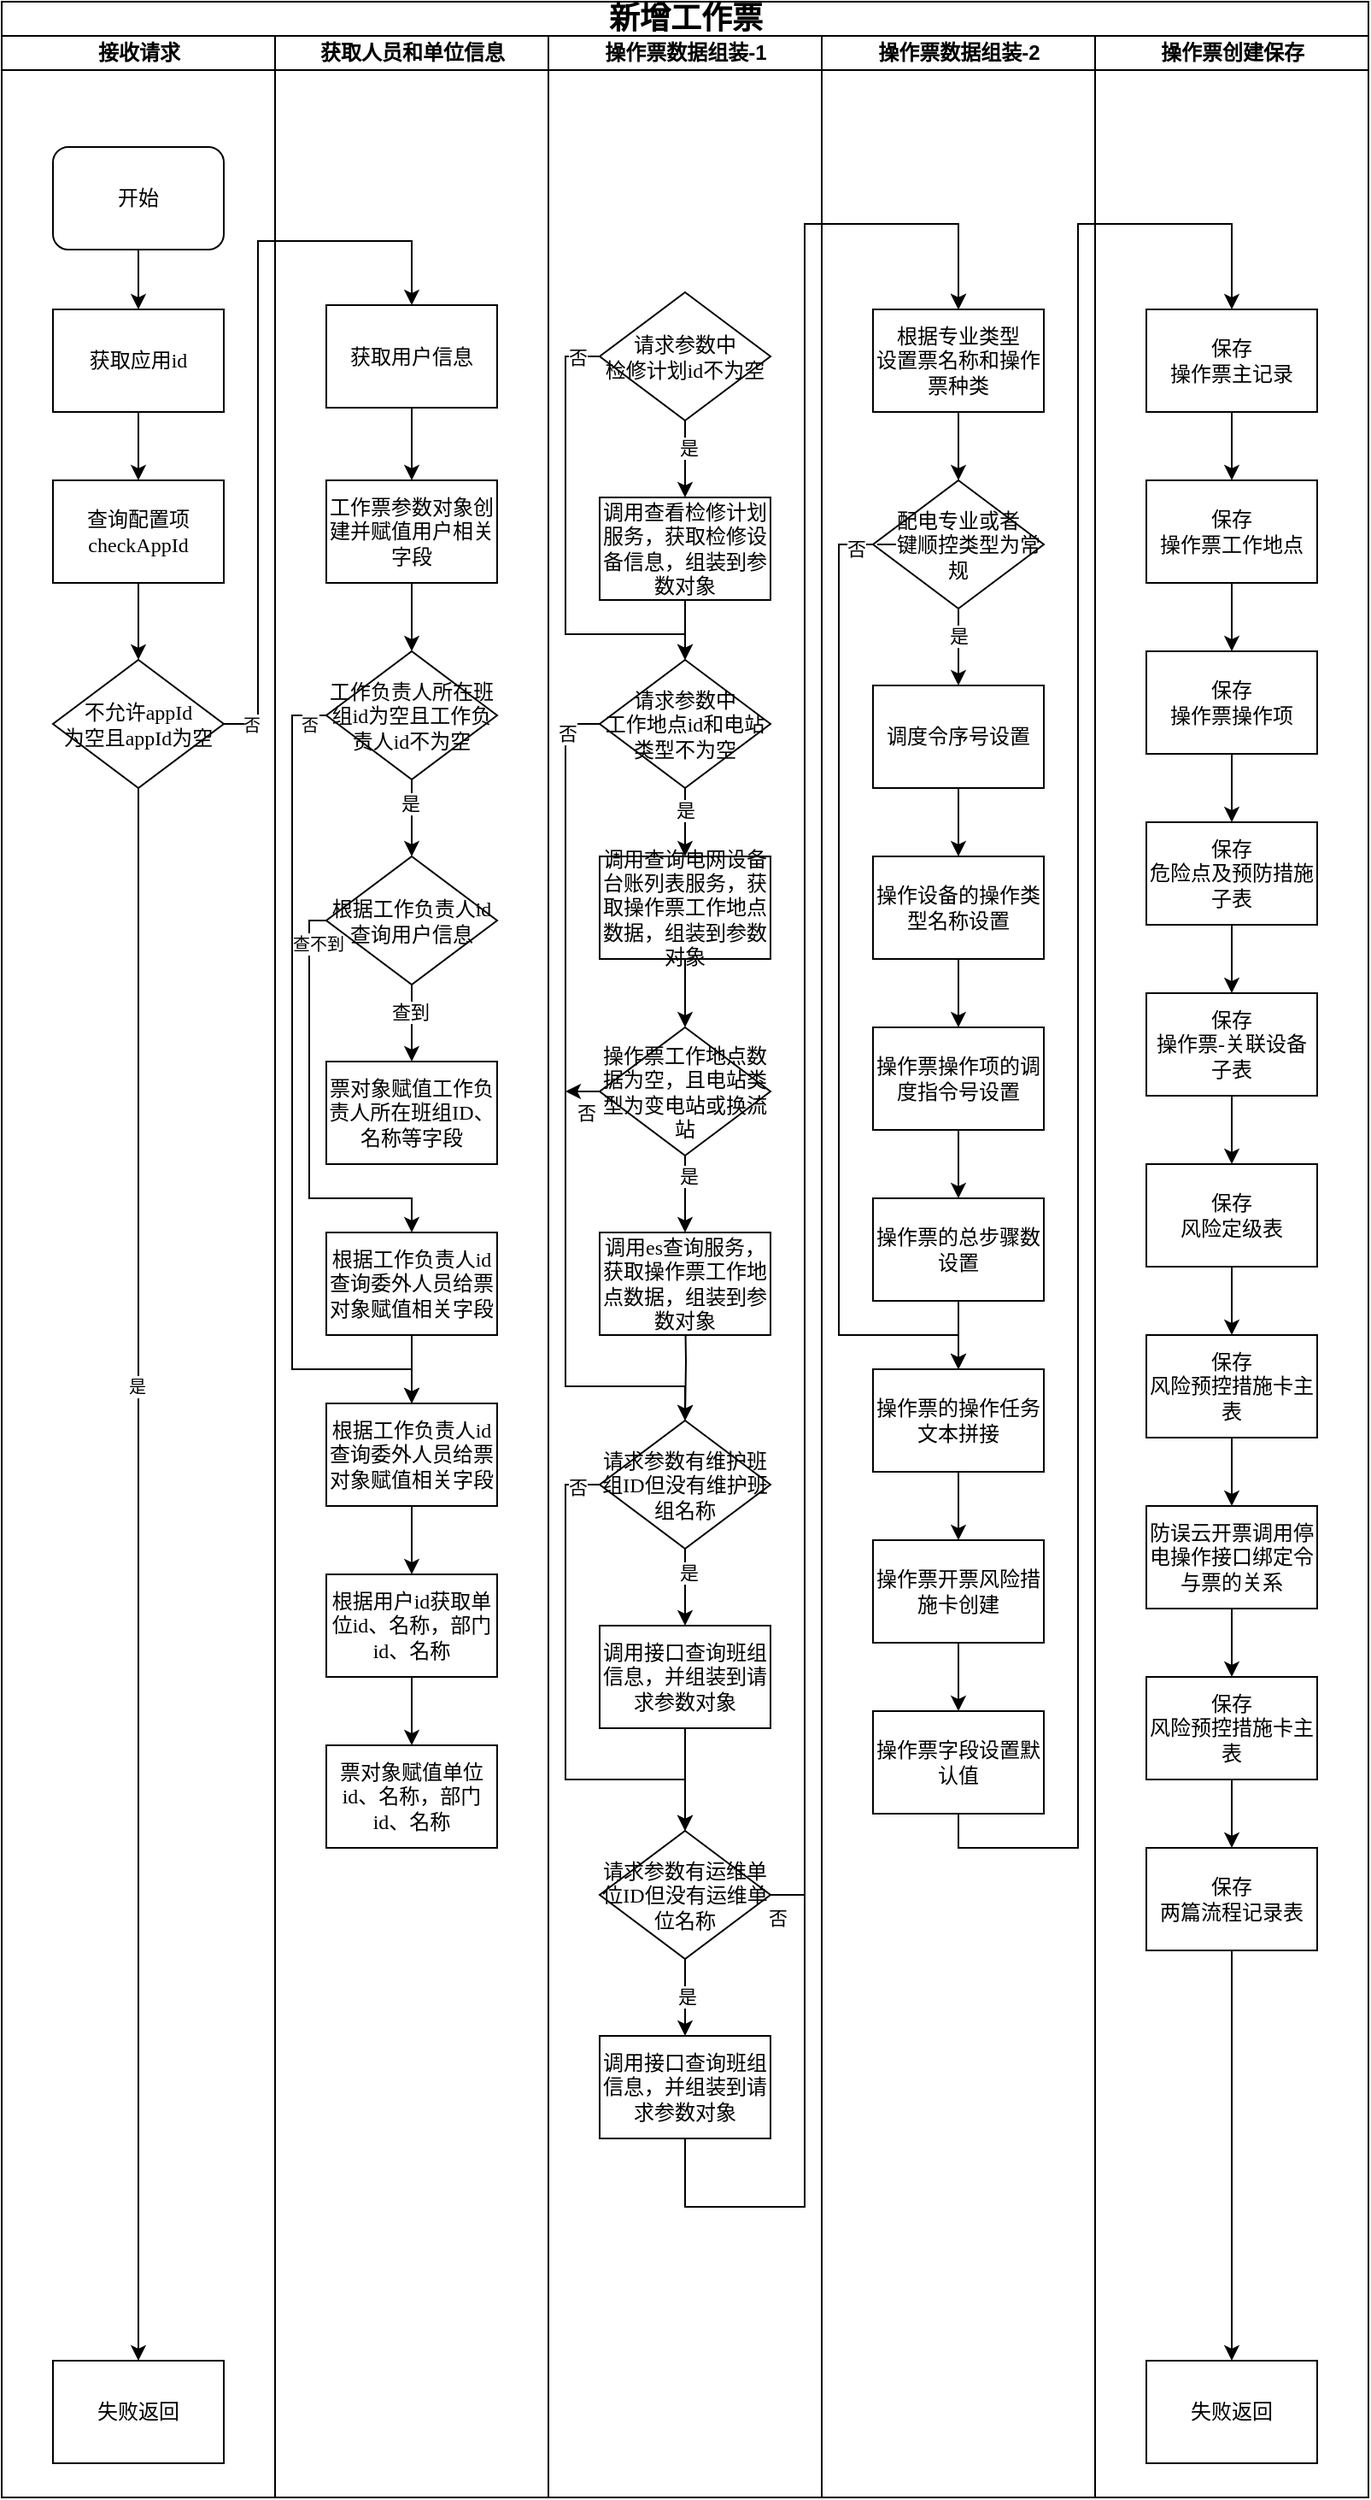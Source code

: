 <mxfile version="26.2.12">
  <diagram name="第 1 页" id="-qbW6qil0ktv-gI08MyN">
    <mxGraphModel dx="1044" dy="562" grid="1" gridSize="10" guides="1" tooltips="1" connect="1" arrows="1" fold="1" page="1" pageScale="1" pageWidth="827" pageHeight="1169" math="0" shadow="0">
      <root>
        <mxCell id="0" />
        <mxCell id="1" parent="0" />
        <mxCell id="i-26Kb5VB1W_zBhbMel1-1" value="&lt;font style=&quot;font-size: 18px;&quot;&gt;新增工作票&lt;/font&gt;" style="swimlane;html=1;childLayout=stackLayout;startSize=20;rounded=0;shadow=0;labelBackgroundColor=none;strokeWidth=1;fontFamily=Verdana;fontSize=8;align=center;" vertex="1" parent="1">
          <mxGeometry x="70" y="40" width="800" height="1460" as="geometry" />
        </mxCell>
        <mxCell id="i-26Kb5VB1W_zBhbMel1-2" value="接收请求" style="swimlane;html=1;startSize=20;" vertex="1" parent="i-26Kb5VB1W_zBhbMel1-1">
          <mxGeometry y="20" width="160" height="1440" as="geometry">
            <mxRectangle y="20" width="40" height="730" as="alternateBounds" />
          </mxGeometry>
        </mxCell>
        <mxCell id="i-26Kb5VB1W_zBhbMel1-3" style="edgeStyle=orthogonalEdgeStyle;rounded=0;orthogonalLoop=1;jettySize=auto;html=1;exitX=0.5;exitY=1;exitDx=0;exitDy=0;entryX=0.5;entryY=0;entryDx=0;entryDy=0;" edge="1" parent="i-26Kb5VB1W_zBhbMel1-2" source="i-26Kb5VB1W_zBhbMel1-4" target="i-26Kb5VB1W_zBhbMel1-10">
          <mxGeometry relative="1" as="geometry">
            <mxPoint x="80" y="167.5" as="targetPoint" />
          </mxGeometry>
        </mxCell>
        <mxCell id="i-26Kb5VB1W_zBhbMel1-4" value="&lt;font style=&quot;font-size: 12px;&quot;&gt;开始&lt;/font&gt;" style="rounded=1;whiteSpace=wrap;html=1;shadow=0;labelBackgroundColor=none;strokeWidth=1;fontFamily=Verdana;fontSize=8;align=center;" vertex="1" parent="i-26Kb5VB1W_zBhbMel1-2">
          <mxGeometry x="30" y="65" width="100" height="60" as="geometry" />
        </mxCell>
        <mxCell id="i-26Kb5VB1W_zBhbMel1-5" value="&lt;span style=&quot;font-size: 12px;&quot;&gt;不允许appId&lt;/span&gt;&lt;div&gt;&lt;span style=&quot;font-size: 12px;&quot;&gt;为空且&lt;/span&gt;&lt;span style=&quot;font-size: 12px; background-color: transparent; color: light-dark(rgb(0, 0, 0), rgb(255, 255, 255));&quot;&gt;appId为空&lt;/span&gt;&lt;/div&gt;" style="rhombus;whiteSpace=wrap;html=1;rounded=0;shadow=0;labelBackgroundColor=none;strokeWidth=1;fontFamily=Verdana;fontSize=8;align=center;" vertex="1" parent="i-26Kb5VB1W_zBhbMel1-2">
          <mxGeometry x="30" y="365" width="100" height="75" as="geometry" />
        </mxCell>
        <mxCell id="i-26Kb5VB1W_zBhbMel1-6" style="edgeStyle=orthogonalEdgeStyle;rounded=0;orthogonalLoop=1;jettySize=auto;html=1;entryX=0.5;entryY=0;entryDx=0;entryDy=0;exitX=0.5;exitY=1;exitDx=0;exitDy=0;" edge="1" parent="i-26Kb5VB1W_zBhbMel1-2" source="i-26Kb5VB1W_zBhbMel1-5" target="i-26Kb5VB1W_zBhbMel1-8">
          <mxGeometry relative="1" as="geometry">
            <mxPoint x="70" y="980" as="targetPoint" />
            <mxPoint x="70" y="580" as="sourcePoint" />
          </mxGeometry>
        </mxCell>
        <mxCell id="i-26Kb5VB1W_zBhbMel1-7" value="&lt;font style=&quot;font-size: 10px;&quot;&gt;是&lt;/font&gt;" style="edgeLabel;html=1;align=center;verticalAlign=middle;resizable=0;points=[];" vertex="1" connectable="0" parent="i-26Kb5VB1W_zBhbMel1-6">
          <mxGeometry x="-0.24" y="-1" relative="1" as="geometry">
            <mxPoint as="offset" />
          </mxGeometry>
        </mxCell>
        <mxCell id="i-26Kb5VB1W_zBhbMel1-8" value="&lt;span style=&quot;font-size: 12px;&quot;&gt;失败返回&lt;/span&gt;" style="whiteSpace=wrap;html=1;fontSize=8;fontFamily=Verdana;rounded=0;shadow=0;labelBackgroundColor=none;strokeWidth=1;" vertex="1" parent="i-26Kb5VB1W_zBhbMel1-2">
          <mxGeometry x="30" y="1360" width="100" height="60" as="geometry" />
        </mxCell>
        <mxCell id="i-26Kb5VB1W_zBhbMel1-9" style="edgeStyle=orthogonalEdgeStyle;rounded=0;orthogonalLoop=1;jettySize=auto;html=1;exitX=0.5;exitY=1;exitDx=0;exitDy=0;" edge="1" parent="i-26Kb5VB1W_zBhbMel1-2" source="i-26Kb5VB1W_zBhbMel1-10" target="i-26Kb5VB1W_zBhbMel1-12">
          <mxGeometry relative="1" as="geometry" />
        </mxCell>
        <mxCell id="i-26Kb5VB1W_zBhbMel1-10" value="&lt;span style=&quot;font-size: 12px;&quot;&gt;获取应用id&lt;/span&gt;" style="whiteSpace=wrap;html=1;fontSize=8;fontFamily=Verdana;rounded=0;shadow=0;labelBackgroundColor=none;strokeWidth=1;" vertex="1" parent="i-26Kb5VB1W_zBhbMel1-2">
          <mxGeometry x="30" y="160" width="100" height="60" as="geometry" />
        </mxCell>
        <mxCell id="i-26Kb5VB1W_zBhbMel1-11" style="edgeStyle=orthogonalEdgeStyle;rounded=0;orthogonalLoop=1;jettySize=auto;html=1;exitX=0.5;exitY=1;exitDx=0;exitDy=0;entryX=0.5;entryY=0;entryDx=0;entryDy=0;" edge="1" parent="i-26Kb5VB1W_zBhbMel1-2" source="i-26Kb5VB1W_zBhbMel1-12" target="i-26Kb5VB1W_zBhbMel1-5">
          <mxGeometry relative="1" as="geometry" />
        </mxCell>
        <mxCell id="i-26Kb5VB1W_zBhbMel1-12" value="&lt;span style=&quot;font-size: 12px;&quot;&gt;查询配置项checkAppId&lt;/span&gt;" style="whiteSpace=wrap;html=1;fontSize=8;fontFamily=Verdana;rounded=0;shadow=0;labelBackgroundColor=none;strokeWidth=1;" vertex="1" parent="i-26Kb5VB1W_zBhbMel1-2">
          <mxGeometry x="30" y="260" width="100" height="60" as="geometry" />
        </mxCell>
        <mxCell id="i-26Kb5VB1W_zBhbMel1-13" value="获取人员和单位信息" style="swimlane;html=1;startSize=20;" vertex="1" parent="i-26Kb5VB1W_zBhbMel1-1">
          <mxGeometry x="160" y="20" width="160" height="1440" as="geometry" />
        </mxCell>
        <mxCell id="i-26Kb5VB1W_zBhbMel1-14" style="edgeStyle=orthogonalEdgeStyle;rounded=0;orthogonalLoop=1;jettySize=auto;html=1;exitX=0.5;exitY=1;exitDx=0;exitDy=0;" edge="1" parent="i-26Kb5VB1W_zBhbMel1-13" source="i-26Kb5VB1W_zBhbMel1-15" target="i-26Kb5VB1W_zBhbMel1-17">
          <mxGeometry relative="1" as="geometry" />
        </mxCell>
        <mxCell id="i-26Kb5VB1W_zBhbMel1-15" value="&lt;span style=&quot;font-size: 12px;&quot;&gt;获取用户信息&lt;/span&gt;" style="whiteSpace=wrap;html=1;fontSize=8;fontFamily=Verdana;rounded=0;shadow=0;labelBackgroundColor=none;strokeWidth=1;" vertex="1" parent="i-26Kb5VB1W_zBhbMel1-13">
          <mxGeometry x="30" y="157.5" width="100" height="60" as="geometry" />
        </mxCell>
        <mxCell id="i-26Kb5VB1W_zBhbMel1-16" style="edgeStyle=orthogonalEdgeStyle;rounded=0;orthogonalLoop=1;jettySize=auto;html=1;exitX=0.5;exitY=1;exitDx=0;exitDy=0;entryX=0.5;entryY=0;entryDx=0;entryDy=0;" edge="1" parent="i-26Kb5VB1W_zBhbMel1-13" source="i-26Kb5VB1W_zBhbMel1-17" target="i-26Kb5VB1W_zBhbMel1-22">
          <mxGeometry relative="1" as="geometry" />
        </mxCell>
        <mxCell id="i-26Kb5VB1W_zBhbMel1-17" value="&lt;span style=&quot;font-size: 12px;&quot;&gt;工作票参数对象创建并赋值用户相关字段&lt;/span&gt;" style="whiteSpace=wrap;html=1;fontSize=8;fontFamily=Verdana;rounded=0;shadow=0;labelBackgroundColor=none;strokeWidth=1;" vertex="1" parent="i-26Kb5VB1W_zBhbMel1-13">
          <mxGeometry x="30" y="260" width="100" height="60" as="geometry" />
        </mxCell>
        <mxCell id="i-26Kb5VB1W_zBhbMel1-18" style="edgeStyle=orthogonalEdgeStyle;rounded=0;orthogonalLoop=1;jettySize=auto;html=1;exitX=0.5;exitY=1;exitDx=0;exitDy=0;entryX=0.5;entryY=0;entryDx=0;entryDy=0;" edge="1" parent="i-26Kb5VB1W_zBhbMel1-13" source="i-26Kb5VB1W_zBhbMel1-22">
          <mxGeometry relative="1" as="geometry">
            <mxPoint x="80" y="480" as="targetPoint" />
          </mxGeometry>
        </mxCell>
        <mxCell id="i-26Kb5VB1W_zBhbMel1-19" value="是" style="edgeLabel;html=1;align=center;verticalAlign=middle;resizable=0;points=[];" vertex="1" connectable="0" parent="i-26Kb5VB1W_zBhbMel1-18">
          <mxGeometry x="-0.385" y="-1" relative="1" as="geometry">
            <mxPoint as="offset" />
          </mxGeometry>
        </mxCell>
        <mxCell id="i-26Kb5VB1W_zBhbMel1-20" style="edgeStyle=orthogonalEdgeStyle;rounded=0;orthogonalLoop=1;jettySize=auto;html=1;exitX=0;exitY=0.5;exitDx=0;exitDy=0;" edge="1" parent="i-26Kb5VB1W_zBhbMel1-13" source="i-26Kb5VB1W_zBhbMel1-22" target="i-26Kb5VB1W_zBhbMel1-32">
          <mxGeometry relative="1" as="geometry">
            <Array as="points">
              <mxPoint x="10" y="398" />
              <mxPoint x="10" y="780" />
              <mxPoint x="80" y="780" />
            </Array>
          </mxGeometry>
        </mxCell>
        <mxCell id="i-26Kb5VB1W_zBhbMel1-21" value="&lt;font style=&quot;font-size: 10px;&quot;&gt;否&lt;/font&gt;" style="edgeLabel;html=1;align=center;verticalAlign=middle;resizable=0;points=[];" vertex="1" connectable="0" parent="i-26Kb5VB1W_zBhbMel1-20">
          <mxGeometry x="-0.97" y="-2" relative="1" as="geometry">
            <mxPoint x="-3" y="7" as="offset" />
          </mxGeometry>
        </mxCell>
        <mxCell id="i-26Kb5VB1W_zBhbMel1-22" value="&lt;span style=&quot;font-size: 12px;&quot;&gt;工作负责人所在班组id为空且工作负责人id不为空&lt;/span&gt;" style="rhombus;whiteSpace=wrap;html=1;rounded=0;shadow=0;labelBackgroundColor=none;strokeWidth=1;fontFamily=Verdana;fontSize=8;align=center;" vertex="1" parent="i-26Kb5VB1W_zBhbMel1-13">
          <mxGeometry x="30" y="360" width="100" height="75" as="geometry" />
        </mxCell>
        <mxCell id="i-26Kb5VB1W_zBhbMel1-23" style="edgeStyle=orthogonalEdgeStyle;rounded=0;orthogonalLoop=1;jettySize=auto;html=1;exitX=0.5;exitY=1;exitDx=0;exitDy=0;entryX=0.5;entryY=0;entryDx=0;entryDy=0;" edge="1" parent="i-26Kb5VB1W_zBhbMel1-13" source="i-26Kb5VB1W_zBhbMel1-27" target="i-26Kb5VB1W_zBhbMel1-28">
          <mxGeometry relative="1" as="geometry" />
        </mxCell>
        <mxCell id="i-26Kb5VB1W_zBhbMel1-24" value="查到" style="edgeLabel;html=1;align=center;verticalAlign=middle;resizable=0;points=[];" vertex="1" connectable="0" parent="i-26Kb5VB1W_zBhbMel1-23">
          <mxGeometry x="-0.316" y="-1" relative="1" as="geometry">
            <mxPoint as="offset" />
          </mxGeometry>
        </mxCell>
        <mxCell id="i-26Kb5VB1W_zBhbMel1-25" style="edgeStyle=orthogonalEdgeStyle;rounded=0;orthogonalLoop=1;jettySize=auto;html=1;exitX=0;exitY=0.5;exitDx=0;exitDy=0;entryX=0.5;entryY=0;entryDx=0;entryDy=0;" edge="1" parent="i-26Kb5VB1W_zBhbMel1-13" source="i-26Kb5VB1W_zBhbMel1-27" target="i-26Kb5VB1W_zBhbMel1-30">
          <mxGeometry relative="1" as="geometry">
            <Array as="points">
              <mxPoint x="20" y="518" />
              <mxPoint x="20" y="680" />
              <mxPoint x="80" y="680" />
            </Array>
          </mxGeometry>
        </mxCell>
        <mxCell id="i-26Kb5VB1W_zBhbMel1-26" value="&lt;font style=&quot;font-size: 10px;&quot;&gt;查不到&lt;/font&gt;" style="edgeLabel;html=1;align=center;verticalAlign=middle;resizable=0;points=[];" vertex="1" connectable="0" parent="i-26Kb5VB1W_zBhbMel1-25">
          <mxGeometry x="-0.906" y="2" relative="1" as="geometry">
            <mxPoint x="3" y="11" as="offset" />
          </mxGeometry>
        </mxCell>
        <mxCell id="i-26Kb5VB1W_zBhbMel1-27" value="&lt;span style=&quot;font-size: 12px;&quot;&gt;根据工作负责人id查询用户信息&lt;/span&gt;" style="rhombus;whiteSpace=wrap;html=1;rounded=0;shadow=0;labelBackgroundColor=none;strokeWidth=1;fontFamily=Verdana;fontSize=8;align=center;" vertex="1" parent="i-26Kb5VB1W_zBhbMel1-13">
          <mxGeometry x="30" y="480" width="100" height="75" as="geometry" />
        </mxCell>
        <mxCell id="i-26Kb5VB1W_zBhbMel1-28" value="&lt;span style=&quot;font-size: 12px;&quot;&gt;票对象赋值工作负责人所在班组ID、名称等字段&lt;/span&gt;" style="whiteSpace=wrap;html=1;fontSize=8;fontFamily=Verdana;rounded=0;shadow=0;labelBackgroundColor=none;strokeWidth=1;" vertex="1" parent="i-26Kb5VB1W_zBhbMel1-13">
          <mxGeometry x="30" y="600" width="100" height="60" as="geometry" />
        </mxCell>
        <mxCell id="i-26Kb5VB1W_zBhbMel1-29" style="edgeStyle=orthogonalEdgeStyle;rounded=0;orthogonalLoop=1;jettySize=auto;html=1;exitX=0.5;exitY=1;exitDx=0;exitDy=0;entryX=0.5;entryY=0;entryDx=0;entryDy=0;" edge="1" parent="i-26Kb5VB1W_zBhbMel1-13" source="i-26Kb5VB1W_zBhbMel1-30" target="i-26Kb5VB1W_zBhbMel1-32">
          <mxGeometry relative="1" as="geometry" />
        </mxCell>
        <mxCell id="i-26Kb5VB1W_zBhbMel1-30" value="&lt;span style=&quot;font-size: 12px;&quot;&gt;根据工作负责人id&lt;/span&gt;&lt;div&gt;&lt;span style=&quot;font-size: 12px;&quot;&gt;查询委外人员给票对象&lt;/span&gt;&lt;span style=&quot;font-size: 12px; background-color: transparent; color: light-dark(rgb(0, 0, 0), rgb(255, 255, 255));&quot;&gt;赋值相关字段&lt;/span&gt;&lt;/div&gt;" style="whiteSpace=wrap;html=1;fontSize=8;fontFamily=Verdana;rounded=0;shadow=0;labelBackgroundColor=none;strokeWidth=1;" vertex="1" parent="i-26Kb5VB1W_zBhbMel1-13">
          <mxGeometry x="30" y="700" width="100" height="60" as="geometry" />
        </mxCell>
        <mxCell id="i-26Kb5VB1W_zBhbMel1-31" style="edgeStyle=orthogonalEdgeStyle;rounded=0;orthogonalLoop=1;jettySize=auto;html=1;exitX=0.5;exitY=1;exitDx=0;exitDy=0;entryX=0.5;entryY=0;entryDx=0;entryDy=0;" edge="1" parent="i-26Kb5VB1W_zBhbMel1-13" source="i-26Kb5VB1W_zBhbMel1-32" target="i-26Kb5VB1W_zBhbMel1-34">
          <mxGeometry relative="1" as="geometry" />
        </mxCell>
        <mxCell id="i-26Kb5VB1W_zBhbMel1-32" value="&lt;span style=&quot;font-size: 12px;&quot;&gt;根据工作负责人id&lt;/span&gt;&lt;div&gt;&lt;span style=&quot;font-size: 12px;&quot;&gt;查询委外人员给票对象&lt;/span&gt;&lt;span style=&quot;font-size: 12px; background-color: transparent; color: light-dark(rgb(0, 0, 0), rgb(255, 255, 255));&quot;&gt;赋值相关字段&lt;/span&gt;&lt;/div&gt;" style="whiteSpace=wrap;html=1;fontSize=8;fontFamily=Verdana;rounded=0;shadow=0;labelBackgroundColor=none;strokeWidth=1;" vertex="1" parent="i-26Kb5VB1W_zBhbMel1-13">
          <mxGeometry x="30" y="800" width="100" height="60" as="geometry" />
        </mxCell>
        <mxCell id="i-26Kb5VB1W_zBhbMel1-33" style="edgeStyle=orthogonalEdgeStyle;rounded=0;orthogonalLoop=1;jettySize=auto;html=1;exitX=0.5;exitY=1;exitDx=0;exitDy=0;entryX=0.5;entryY=0;entryDx=0;entryDy=0;" edge="1" parent="i-26Kb5VB1W_zBhbMel1-13" source="i-26Kb5VB1W_zBhbMel1-34" target="i-26Kb5VB1W_zBhbMel1-35">
          <mxGeometry relative="1" as="geometry" />
        </mxCell>
        <mxCell id="i-26Kb5VB1W_zBhbMel1-34" value="&lt;span style=&quot;font-size: 12px;&quot;&gt;根据用户id获取单位id、名称，部门id、名称&lt;br&gt;&lt;/span&gt;" style="whiteSpace=wrap;html=1;fontSize=8;fontFamily=Verdana;rounded=0;shadow=0;labelBackgroundColor=none;strokeWidth=1;" vertex="1" parent="i-26Kb5VB1W_zBhbMel1-13">
          <mxGeometry x="30" y="900" width="100" height="60" as="geometry" />
        </mxCell>
        <mxCell id="i-26Kb5VB1W_zBhbMel1-35" value="&lt;span style=&quot;font-size: 12px;&quot;&gt;票对象赋值单位id、名称，部门id、名称&lt;br&gt;&lt;/span&gt;" style="whiteSpace=wrap;html=1;fontSize=8;fontFamily=Verdana;rounded=0;shadow=0;labelBackgroundColor=none;strokeWidth=1;" vertex="1" parent="i-26Kb5VB1W_zBhbMel1-13">
          <mxGeometry x="30" y="1000" width="100" height="60" as="geometry" />
        </mxCell>
        <mxCell id="i-26Kb5VB1W_zBhbMel1-36" value="操作票数据组装-1" style="swimlane;html=1;startSize=20;" vertex="1" parent="i-26Kb5VB1W_zBhbMel1-1">
          <mxGeometry x="320" y="20" width="160" height="1440" as="geometry" />
        </mxCell>
        <mxCell id="i-26Kb5VB1W_zBhbMel1-37" style="edgeStyle=orthogonalEdgeStyle;rounded=0;orthogonalLoop=1;jettySize=auto;html=1;exitX=0.5;exitY=1;exitDx=0;exitDy=0;entryX=0.5;entryY=0;entryDx=0;entryDy=0;" edge="1" parent="i-26Kb5VB1W_zBhbMel1-36" source="i-26Kb5VB1W_zBhbMel1-41" target="i-26Kb5VB1W_zBhbMel1-43">
          <mxGeometry relative="1" as="geometry" />
        </mxCell>
        <mxCell id="i-26Kb5VB1W_zBhbMel1-38" value="是" style="edgeLabel;html=1;align=center;verticalAlign=middle;resizable=0;points=[];" vertex="1" connectable="0" parent="i-26Kb5VB1W_zBhbMel1-37">
          <mxGeometry x="-0.284" y="2" relative="1" as="geometry">
            <mxPoint as="offset" />
          </mxGeometry>
        </mxCell>
        <mxCell id="i-26Kb5VB1W_zBhbMel1-39" style="edgeStyle=orthogonalEdgeStyle;rounded=0;orthogonalLoop=1;jettySize=auto;html=1;exitX=0;exitY=0.5;exitDx=0;exitDy=0;entryX=0.5;entryY=0;entryDx=0;entryDy=0;" edge="1" parent="i-26Kb5VB1W_zBhbMel1-36" source="i-26Kb5VB1W_zBhbMel1-41" target="i-26Kb5VB1W_zBhbMel1-48">
          <mxGeometry relative="1" as="geometry">
            <Array as="points">
              <mxPoint x="10" y="187" />
              <mxPoint x="10" y="350" />
              <mxPoint x="80" y="350" />
            </Array>
          </mxGeometry>
        </mxCell>
        <mxCell id="i-26Kb5VB1W_zBhbMel1-40" value="否" style="edgeLabel;html=1;align=center;verticalAlign=middle;resizable=0;points=[];" vertex="1" connectable="0" parent="i-26Kb5VB1W_zBhbMel1-39">
          <mxGeometry x="-0.898" relative="1" as="geometry">
            <mxPoint as="offset" />
          </mxGeometry>
        </mxCell>
        <mxCell id="i-26Kb5VB1W_zBhbMel1-41" value="&lt;span style=&quot;font-size: 12px;&quot;&gt;请求参数中&lt;/span&gt;&lt;div&gt;&lt;span style=&quot;font-size: 12px;&quot;&gt;检修计划id不为空&lt;/span&gt;&lt;/div&gt;" style="rhombus;whiteSpace=wrap;html=1;rounded=0;shadow=0;labelBackgroundColor=none;strokeWidth=1;fontFamily=Verdana;fontSize=8;align=center;" vertex="1" parent="i-26Kb5VB1W_zBhbMel1-36">
          <mxGeometry x="30" y="150" width="100" height="75" as="geometry" />
        </mxCell>
        <mxCell id="i-26Kb5VB1W_zBhbMel1-42" style="edgeStyle=orthogonalEdgeStyle;rounded=0;orthogonalLoop=1;jettySize=auto;html=1;exitX=0.5;exitY=1;exitDx=0;exitDy=0;entryX=0.5;entryY=0;entryDx=0;entryDy=0;" edge="1" parent="i-26Kb5VB1W_zBhbMel1-36" source="i-26Kb5VB1W_zBhbMel1-43" target="i-26Kb5VB1W_zBhbMel1-48">
          <mxGeometry relative="1" as="geometry" />
        </mxCell>
        <mxCell id="i-26Kb5VB1W_zBhbMel1-43" value="&lt;span style=&quot;font-size: 12px;&quot;&gt;调用查看检修计划服务，获取检修设备信息，组装到参数对象&lt;/span&gt;" style="whiteSpace=wrap;html=1;fontSize=8;fontFamily=Verdana;rounded=0;shadow=0;labelBackgroundColor=none;strokeWidth=1;" vertex="1" parent="i-26Kb5VB1W_zBhbMel1-36">
          <mxGeometry x="30" y="270" width="100" height="60" as="geometry" />
        </mxCell>
        <mxCell id="i-26Kb5VB1W_zBhbMel1-44" style="edgeStyle=orthogonalEdgeStyle;rounded=0;orthogonalLoop=1;jettySize=auto;html=1;exitX=0.5;exitY=1;exitDx=0;exitDy=0;entryX=0.5;entryY=0;entryDx=0;entryDy=0;" edge="1" parent="i-26Kb5VB1W_zBhbMel1-36" source="i-26Kb5VB1W_zBhbMel1-48" target="i-26Kb5VB1W_zBhbMel1-51">
          <mxGeometry relative="1" as="geometry" />
        </mxCell>
        <mxCell id="i-26Kb5VB1W_zBhbMel1-45" value="是" style="edgeLabel;html=1;align=center;verticalAlign=middle;resizable=0;points=[];" vertex="1" connectable="0" parent="i-26Kb5VB1W_zBhbMel1-44">
          <mxGeometry x="-0.356" relative="1" as="geometry">
            <mxPoint as="offset" />
          </mxGeometry>
        </mxCell>
        <mxCell id="i-26Kb5VB1W_zBhbMel1-46" style="edgeStyle=orthogonalEdgeStyle;rounded=0;orthogonalLoop=1;jettySize=auto;html=1;exitX=0;exitY=0.5;exitDx=0;exitDy=0;entryX=0.5;entryY=0;entryDx=0;entryDy=0;" edge="1" parent="i-26Kb5VB1W_zBhbMel1-36" source="i-26Kb5VB1W_zBhbMel1-48" target="i-26Kb5VB1W_zBhbMel1-56">
          <mxGeometry relative="1" as="geometry">
            <Array as="points">
              <mxPoint x="10" y="403" />
              <mxPoint x="10" y="790" />
              <mxPoint x="80" y="790" />
            </Array>
          </mxGeometry>
        </mxCell>
        <mxCell id="i-26Kb5VB1W_zBhbMel1-47" value="否" style="edgeLabel;html=1;align=center;verticalAlign=middle;resizable=0;points=[];" vertex="1" connectable="0" parent="i-26Kb5VB1W_zBhbMel1-46">
          <mxGeometry x="-0.898" y="1" relative="1" as="geometry">
            <mxPoint as="offset" />
          </mxGeometry>
        </mxCell>
        <mxCell id="i-26Kb5VB1W_zBhbMel1-48" value="&lt;span style=&quot;font-size: 12px;&quot;&gt;请求参数中&lt;/span&gt;&lt;div&gt;&lt;span style=&quot;font-size: 12px;&quot;&gt;工作地点id和电站类型不为空&lt;/span&gt;&lt;/div&gt;" style="rhombus;whiteSpace=wrap;html=1;rounded=0;shadow=0;labelBackgroundColor=none;strokeWidth=1;fontFamily=Verdana;fontSize=8;align=center;" vertex="1" parent="i-26Kb5VB1W_zBhbMel1-36">
          <mxGeometry x="30" y="365" width="100" height="75" as="geometry" />
        </mxCell>
        <mxCell id="i-26Kb5VB1W_zBhbMel1-49" style="edgeStyle=orthogonalEdgeStyle;rounded=0;orthogonalLoop=1;jettySize=auto;html=1;entryX=0.5;entryY=0;entryDx=0;entryDy=0;" edge="1" parent="i-26Kb5VB1W_zBhbMel1-36" target="i-26Kb5VB1W_zBhbMel1-56">
          <mxGeometry relative="1" as="geometry">
            <mxPoint x="80" y="740" as="sourcePoint" />
          </mxGeometry>
        </mxCell>
        <mxCell id="i-26Kb5VB1W_zBhbMel1-50" style="edgeStyle=orthogonalEdgeStyle;rounded=0;orthogonalLoop=1;jettySize=auto;html=1;exitX=0.5;exitY=1;exitDx=0;exitDy=0;" edge="1" parent="i-26Kb5VB1W_zBhbMel1-36" source="i-26Kb5VB1W_zBhbMel1-51" target="i-26Kb5VB1W_zBhbMel1-61">
          <mxGeometry relative="1" as="geometry" />
        </mxCell>
        <mxCell id="i-26Kb5VB1W_zBhbMel1-51" value="&lt;span style=&quot;font-size: 12px;&quot;&gt;调用查询电网设备台账列表服务，获取操作票工作地点数据，组装到参数对象&lt;/span&gt;" style="whiteSpace=wrap;html=1;fontSize=8;fontFamily=Verdana;rounded=0;shadow=0;labelBackgroundColor=none;strokeWidth=1;" vertex="1" parent="i-26Kb5VB1W_zBhbMel1-36">
          <mxGeometry x="30" y="480" width="100" height="60" as="geometry" />
        </mxCell>
        <mxCell id="i-26Kb5VB1W_zBhbMel1-52" style="edgeStyle=orthogonalEdgeStyle;rounded=0;orthogonalLoop=1;jettySize=auto;html=1;exitX=0.5;exitY=1;exitDx=0;exitDy=0;" edge="1" parent="i-26Kb5VB1W_zBhbMel1-36" source="i-26Kb5VB1W_zBhbMel1-56" target="i-26Kb5VB1W_zBhbMel1-64">
          <mxGeometry relative="1" as="geometry" />
        </mxCell>
        <mxCell id="i-26Kb5VB1W_zBhbMel1-53" value="是" style="edgeLabel;html=1;align=center;verticalAlign=middle;resizable=0;points=[];" vertex="1" connectable="0" parent="i-26Kb5VB1W_zBhbMel1-52">
          <mxGeometry x="-0.378" y="2" relative="1" as="geometry">
            <mxPoint as="offset" />
          </mxGeometry>
        </mxCell>
        <mxCell id="i-26Kb5VB1W_zBhbMel1-54" style="edgeStyle=orthogonalEdgeStyle;rounded=0;orthogonalLoop=1;jettySize=auto;html=1;exitX=0;exitY=0.5;exitDx=0;exitDy=0;entryX=0.5;entryY=0;entryDx=0;entryDy=0;" edge="1" parent="i-26Kb5VB1W_zBhbMel1-36" source="i-26Kb5VB1W_zBhbMel1-56" target="i-26Kb5VB1W_zBhbMel1-67">
          <mxGeometry relative="1" as="geometry">
            <Array as="points">
              <mxPoint x="10" y="847" />
              <mxPoint x="10" y="1020" />
              <mxPoint x="80" y="1020" />
            </Array>
          </mxGeometry>
        </mxCell>
        <mxCell id="i-26Kb5VB1W_zBhbMel1-55" value="否" style="edgeLabel;html=1;align=center;verticalAlign=middle;resizable=0;points=[];" vertex="1" connectable="0" parent="i-26Kb5VB1W_zBhbMel1-54">
          <mxGeometry x="-0.907" y="1" relative="1" as="geometry">
            <mxPoint as="offset" />
          </mxGeometry>
        </mxCell>
        <mxCell id="i-26Kb5VB1W_zBhbMel1-56" value="&lt;span style=&quot;font-size: 12px;&quot;&gt;请求参数有维护班组ID但没有维护班组名称&lt;/span&gt;" style="rhombus;whiteSpace=wrap;html=1;rounded=0;shadow=0;labelBackgroundColor=none;strokeWidth=1;fontFamily=Verdana;fontSize=8;align=center;" vertex="1" parent="i-26Kb5VB1W_zBhbMel1-36">
          <mxGeometry x="30" y="810" width="100" height="75" as="geometry" />
        </mxCell>
        <mxCell id="i-26Kb5VB1W_zBhbMel1-57" style="edgeStyle=orthogonalEdgeStyle;rounded=0;orthogonalLoop=1;jettySize=auto;html=1;exitX=0.5;exitY=1;exitDx=0;exitDy=0;entryX=0.5;entryY=0;entryDx=0;entryDy=0;" edge="1" parent="i-26Kb5VB1W_zBhbMel1-36" source="i-26Kb5VB1W_zBhbMel1-61" target="i-26Kb5VB1W_zBhbMel1-62">
          <mxGeometry relative="1" as="geometry" />
        </mxCell>
        <mxCell id="i-26Kb5VB1W_zBhbMel1-58" value="是" style="edgeLabel;html=1;align=center;verticalAlign=middle;resizable=0;points=[];" vertex="1" connectable="0" parent="i-26Kb5VB1W_zBhbMel1-57">
          <mxGeometry x="-0.467" y="2" relative="1" as="geometry">
            <mxPoint as="offset" />
          </mxGeometry>
        </mxCell>
        <mxCell id="i-26Kb5VB1W_zBhbMel1-59" style="edgeStyle=orthogonalEdgeStyle;rounded=0;orthogonalLoop=1;jettySize=auto;html=1;exitX=0;exitY=0.5;exitDx=0;exitDy=0;" edge="1" parent="i-26Kb5VB1W_zBhbMel1-36" source="i-26Kb5VB1W_zBhbMel1-61">
          <mxGeometry relative="1" as="geometry">
            <mxPoint x="10" y="617.824" as="targetPoint" />
          </mxGeometry>
        </mxCell>
        <mxCell id="i-26Kb5VB1W_zBhbMel1-60" value="否" style="edgeLabel;html=1;align=center;verticalAlign=middle;resizable=0;points=[];" vertex="1" connectable="0" parent="i-26Kb5VB1W_zBhbMel1-59">
          <mxGeometry x="-0.237" relative="1" as="geometry">
            <mxPoint y="12" as="offset" />
          </mxGeometry>
        </mxCell>
        <mxCell id="i-26Kb5VB1W_zBhbMel1-61" value="&lt;span style=&quot;font-size: 12px;&quot;&gt;操作票工作地点数据为空，且电站类型为变电站或&lt;/span&gt;&lt;span style=&quot;font-size: 12px;&quot;&gt;换流站&lt;/span&gt;" style="rhombus;whiteSpace=wrap;html=1;rounded=0;shadow=0;labelBackgroundColor=none;strokeWidth=1;fontFamily=Verdana;fontSize=8;align=center;" vertex="1" parent="i-26Kb5VB1W_zBhbMel1-36">
          <mxGeometry x="30" y="580" width="100" height="75" as="geometry" />
        </mxCell>
        <mxCell id="i-26Kb5VB1W_zBhbMel1-62" value="&lt;span style=&quot;font-size: 12px;&quot;&gt;调用es查询服务，获取操作票工作地点数据，组装到参数对象&lt;/span&gt;" style="whiteSpace=wrap;html=1;fontSize=8;fontFamily=Verdana;rounded=0;shadow=0;labelBackgroundColor=none;strokeWidth=1;" vertex="1" parent="i-26Kb5VB1W_zBhbMel1-36">
          <mxGeometry x="30" y="700" width="100" height="60" as="geometry" />
        </mxCell>
        <mxCell id="i-26Kb5VB1W_zBhbMel1-63" style="edgeStyle=orthogonalEdgeStyle;rounded=0;orthogonalLoop=1;jettySize=auto;html=1;exitX=0.5;exitY=1;exitDx=0;exitDy=0;entryX=0.5;entryY=0;entryDx=0;entryDy=0;" edge="1" parent="i-26Kb5VB1W_zBhbMel1-36" source="i-26Kb5VB1W_zBhbMel1-64" target="i-26Kb5VB1W_zBhbMel1-67">
          <mxGeometry relative="1" as="geometry" />
        </mxCell>
        <mxCell id="i-26Kb5VB1W_zBhbMel1-64" value="&lt;span style=&quot;font-size: 12px;&quot;&gt;调用接口查询班组信息，并组装到请求参数对象&lt;/span&gt;" style="whiteSpace=wrap;html=1;fontSize=8;fontFamily=Verdana;rounded=0;shadow=0;labelBackgroundColor=none;strokeWidth=1;" vertex="1" parent="i-26Kb5VB1W_zBhbMel1-36">
          <mxGeometry x="30" y="930" width="100" height="60" as="geometry" />
        </mxCell>
        <mxCell id="i-26Kb5VB1W_zBhbMel1-65" style="edgeStyle=orthogonalEdgeStyle;rounded=0;orthogonalLoop=1;jettySize=auto;html=1;exitX=0.5;exitY=1;exitDx=0;exitDy=0;entryX=0.5;entryY=0;entryDx=0;entryDy=0;" edge="1" parent="i-26Kb5VB1W_zBhbMel1-36" source="i-26Kb5VB1W_zBhbMel1-67" target="i-26Kb5VB1W_zBhbMel1-68">
          <mxGeometry relative="1" as="geometry" />
        </mxCell>
        <mxCell id="i-26Kb5VB1W_zBhbMel1-66" value="是" style="edgeLabel;html=1;align=center;verticalAlign=middle;resizable=0;points=[];" vertex="1" connectable="0" parent="i-26Kb5VB1W_zBhbMel1-65">
          <mxGeometry x="-0.012" y="1" relative="1" as="geometry">
            <mxPoint as="offset" />
          </mxGeometry>
        </mxCell>
        <mxCell id="i-26Kb5VB1W_zBhbMel1-67" value="&lt;span style=&quot;font-size: 12px;&quot;&gt;请求参数有运维单位ID但没有运维单位名称&lt;/span&gt;" style="rhombus;whiteSpace=wrap;html=1;rounded=0;shadow=0;labelBackgroundColor=none;strokeWidth=1;fontFamily=Verdana;fontSize=8;align=center;" vertex="1" parent="i-26Kb5VB1W_zBhbMel1-36">
          <mxGeometry x="30" y="1050" width="100" height="75" as="geometry" />
        </mxCell>
        <mxCell id="i-26Kb5VB1W_zBhbMel1-68" value="&lt;span style=&quot;font-size: 12px;&quot;&gt;调用接口查询班组信息，并组装到请求参数对象&lt;/span&gt;" style="whiteSpace=wrap;html=1;fontSize=8;fontFamily=Verdana;rounded=0;shadow=0;labelBackgroundColor=none;strokeWidth=1;" vertex="1" parent="i-26Kb5VB1W_zBhbMel1-36">
          <mxGeometry x="30" y="1170" width="100" height="60" as="geometry" />
        </mxCell>
        <mxCell id="i-26Kb5VB1W_zBhbMel1-69" value="操作票数据组装-2" style="swimlane;html=1;startSize=20;" vertex="1" parent="i-26Kb5VB1W_zBhbMel1-1">
          <mxGeometry x="480" y="20" width="160" height="1440" as="geometry" />
        </mxCell>
        <mxCell id="i-26Kb5VB1W_zBhbMel1-70" value="" style="edgeStyle=orthogonalEdgeStyle;rounded=0;orthogonalLoop=1;jettySize=auto;html=1;entryX=0.5;entryY=0;entryDx=0;entryDy=0;" edge="1" parent="i-26Kb5VB1W_zBhbMel1-69" source="i-26Kb5VB1W_zBhbMel1-71" target="i-26Kb5VB1W_zBhbMel1-76">
          <mxGeometry relative="1" as="geometry">
            <mxPoint x="80" y="250" as="targetPoint" />
          </mxGeometry>
        </mxCell>
        <mxCell id="i-26Kb5VB1W_zBhbMel1-71" value="&lt;span style=&quot;font-size: 12px;&quot;&gt;根据专业类型&lt;/span&gt;&lt;div&gt;&lt;span style=&quot;font-size: 12px;&quot;&gt;设置票名称和操作票种类&lt;/span&gt;&lt;/div&gt;" style="whiteSpace=wrap;html=1;fontSize=8;fontFamily=Verdana;rounded=0;shadow=0;labelBackgroundColor=none;strokeWidth=1;" vertex="1" parent="i-26Kb5VB1W_zBhbMel1-69">
          <mxGeometry x="30" y="160" width="100" height="60" as="geometry" />
        </mxCell>
        <mxCell id="i-26Kb5VB1W_zBhbMel1-72" style="edgeStyle=orthogonalEdgeStyle;rounded=0;orthogonalLoop=1;jettySize=auto;html=1;exitX=0.5;exitY=1;exitDx=0;exitDy=0;" edge="1" parent="i-26Kb5VB1W_zBhbMel1-69" source="i-26Kb5VB1W_zBhbMel1-76" target="i-26Kb5VB1W_zBhbMel1-78">
          <mxGeometry relative="1" as="geometry" />
        </mxCell>
        <mxCell id="i-26Kb5VB1W_zBhbMel1-73" value="是" style="edgeLabel;html=1;align=center;verticalAlign=middle;resizable=0;points=[];" vertex="1" connectable="0" parent="i-26Kb5VB1W_zBhbMel1-72">
          <mxGeometry x="-0.307" relative="1" as="geometry">
            <mxPoint as="offset" />
          </mxGeometry>
        </mxCell>
        <mxCell id="i-26Kb5VB1W_zBhbMel1-74" style="edgeStyle=orthogonalEdgeStyle;rounded=0;orthogonalLoop=1;jettySize=auto;html=1;exitX=0;exitY=0.5;exitDx=0;exitDy=0;entryX=0.5;entryY=0;entryDx=0;entryDy=0;" edge="1" parent="i-26Kb5VB1W_zBhbMel1-69" source="i-26Kb5VB1W_zBhbMel1-76" target="i-26Kb5VB1W_zBhbMel1-86">
          <mxGeometry relative="1" as="geometry">
            <Array as="points">
              <mxPoint x="10" y="298" />
              <mxPoint x="10" y="760" />
              <mxPoint x="80" y="760" />
            </Array>
          </mxGeometry>
        </mxCell>
        <mxCell id="i-26Kb5VB1W_zBhbMel1-75" value="否" style="edgeLabel;html=1;align=center;verticalAlign=middle;resizable=0;points=[];" vertex="1" connectable="0" parent="i-26Kb5VB1W_zBhbMel1-74">
          <mxGeometry x="-0.976" y="1" relative="1" as="geometry">
            <mxPoint x="-3" y="1" as="offset" />
          </mxGeometry>
        </mxCell>
        <mxCell id="i-26Kb5VB1W_zBhbMel1-76" value="&lt;span style=&quot;font-size: 12px;&quot;&gt;配电专业或者&lt;/span&gt;&lt;div&gt;&lt;span style=&quot;font-size: 12px;&quot;&gt;一键顺控类型为常规&lt;/span&gt;&lt;/div&gt;" style="rhombus;whiteSpace=wrap;html=1;rounded=0;shadow=0;labelBackgroundColor=none;strokeWidth=1;fontFamily=Verdana;fontSize=8;align=center;" vertex="1" parent="i-26Kb5VB1W_zBhbMel1-69">
          <mxGeometry x="30" y="260" width="100" height="75" as="geometry" />
        </mxCell>
        <mxCell id="i-26Kb5VB1W_zBhbMel1-77" style="edgeStyle=orthogonalEdgeStyle;rounded=0;orthogonalLoop=1;jettySize=auto;html=1;exitX=0.5;exitY=1;exitDx=0;exitDy=0;" edge="1" parent="i-26Kb5VB1W_zBhbMel1-69" source="i-26Kb5VB1W_zBhbMel1-78" target="i-26Kb5VB1W_zBhbMel1-80">
          <mxGeometry relative="1" as="geometry" />
        </mxCell>
        <mxCell id="i-26Kb5VB1W_zBhbMel1-78" value="&lt;div&gt;&lt;span style=&quot;font-size: 12px;&quot;&gt;调度令序号设置&lt;/span&gt;&lt;/div&gt;" style="whiteSpace=wrap;html=1;fontSize=8;fontFamily=Verdana;rounded=0;shadow=0;labelBackgroundColor=none;strokeWidth=1;" vertex="1" parent="i-26Kb5VB1W_zBhbMel1-69">
          <mxGeometry x="30" y="380" width="100" height="60" as="geometry" />
        </mxCell>
        <mxCell id="i-26Kb5VB1W_zBhbMel1-79" style="edgeStyle=orthogonalEdgeStyle;rounded=0;orthogonalLoop=1;jettySize=auto;html=1;exitX=0.5;exitY=1;exitDx=0;exitDy=0;entryX=0.5;entryY=0;entryDx=0;entryDy=0;" edge="1" parent="i-26Kb5VB1W_zBhbMel1-69" source="i-26Kb5VB1W_zBhbMel1-80" target="i-26Kb5VB1W_zBhbMel1-82">
          <mxGeometry relative="1" as="geometry" />
        </mxCell>
        <mxCell id="i-26Kb5VB1W_zBhbMel1-80" value="&lt;div&gt;&lt;span style=&quot;font-size: 12px;&quot;&gt;操作设备的操作类型名称设置&lt;/span&gt;&lt;/div&gt;" style="whiteSpace=wrap;html=1;fontSize=8;fontFamily=Verdana;rounded=0;shadow=0;labelBackgroundColor=none;strokeWidth=1;" vertex="1" parent="i-26Kb5VB1W_zBhbMel1-69">
          <mxGeometry x="30" y="480" width="100" height="60" as="geometry" />
        </mxCell>
        <mxCell id="i-26Kb5VB1W_zBhbMel1-81" style="edgeStyle=orthogonalEdgeStyle;rounded=0;orthogonalLoop=1;jettySize=auto;html=1;exitX=0.5;exitY=1;exitDx=0;exitDy=0;entryX=0.5;entryY=0;entryDx=0;entryDy=0;" edge="1" parent="i-26Kb5VB1W_zBhbMel1-69" source="i-26Kb5VB1W_zBhbMel1-82" target="i-26Kb5VB1W_zBhbMel1-84">
          <mxGeometry relative="1" as="geometry" />
        </mxCell>
        <mxCell id="i-26Kb5VB1W_zBhbMel1-82" value="&lt;div&gt;&lt;span style=&quot;font-size: 12px;&quot;&gt;操作票操作项的调度指令号设置&lt;/span&gt;&lt;/div&gt;" style="whiteSpace=wrap;html=1;fontSize=8;fontFamily=Verdana;rounded=0;shadow=0;labelBackgroundColor=none;strokeWidth=1;" vertex="1" parent="i-26Kb5VB1W_zBhbMel1-69">
          <mxGeometry x="30" y="580" width="100" height="60" as="geometry" />
        </mxCell>
        <mxCell id="i-26Kb5VB1W_zBhbMel1-83" style="edgeStyle=orthogonalEdgeStyle;rounded=0;orthogonalLoop=1;jettySize=auto;html=1;exitX=0.5;exitY=1;exitDx=0;exitDy=0;entryX=0.5;entryY=0;entryDx=0;entryDy=0;" edge="1" parent="i-26Kb5VB1W_zBhbMel1-69" source="i-26Kb5VB1W_zBhbMel1-84" target="i-26Kb5VB1W_zBhbMel1-86">
          <mxGeometry relative="1" as="geometry" />
        </mxCell>
        <mxCell id="i-26Kb5VB1W_zBhbMel1-84" value="&lt;div&gt;&lt;span style=&quot;font-size: 12px;&quot;&gt;操作票的总步骤数设置&lt;/span&gt;&lt;/div&gt;" style="whiteSpace=wrap;html=1;fontSize=8;fontFamily=Verdana;rounded=0;shadow=0;labelBackgroundColor=none;strokeWidth=1;" vertex="1" parent="i-26Kb5VB1W_zBhbMel1-69">
          <mxGeometry x="30" y="680" width="100" height="60" as="geometry" />
        </mxCell>
        <mxCell id="i-26Kb5VB1W_zBhbMel1-85" style="edgeStyle=orthogonalEdgeStyle;rounded=0;orthogonalLoop=1;jettySize=auto;html=1;exitX=0.5;exitY=1;exitDx=0;exitDy=0;" edge="1" parent="i-26Kb5VB1W_zBhbMel1-69" source="i-26Kb5VB1W_zBhbMel1-86" target="i-26Kb5VB1W_zBhbMel1-88">
          <mxGeometry relative="1" as="geometry" />
        </mxCell>
        <mxCell id="i-26Kb5VB1W_zBhbMel1-86" value="&lt;div&gt;&lt;span style=&quot;font-size: 12px;&quot;&gt;操作票的操作任务文本拼接&lt;/span&gt;&lt;/div&gt;" style="whiteSpace=wrap;html=1;fontSize=8;fontFamily=Verdana;rounded=0;shadow=0;labelBackgroundColor=none;strokeWidth=1;" vertex="1" parent="i-26Kb5VB1W_zBhbMel1-69">
          <mxGeometry x="30" y="780" width="100" height="60" as="geometry" />
        </mxCell>
        <mxCell id="i-26Kb5VB1W_zBhbMel1-87" style="edgeStyle=orthogonalEdgeStyle;rounded=0;orthogonalLoop=1;jettySize=auto;html=1;exitX=0.5;exitY=1;exitDx=0;exitDy=0;entryX=0.5;entryY=0;entryDx=0;entryDy=0;" edge="1" parent="i-26Kb5VB1W_zBhbMel1-69" source="i-26Kb5VB1W_zBhbMel1-88" target="i-26Kb5VB1W_zBhbMel1-89">
          <mxGeometry relative="1" as="geometry" />
        </mxCell>
        <mxCell id="i-26Kb5VB1W_zBhbMel1-88" value="&lt;div&gt;&lt;span style=&quot;font-size: 12px;&quot;&gt;操作票开票风险措施卡创建&lt;/span&gt;&lt;/div&gt;" style="whiteSpace=wrap;html=1;fontSize=8;fontFamily=Verdana;rounded=0;shadow=0;labelBackgroundColor=none;strokeWidth=1;" vertex="1" parent="i-26Kb5VB1W_zBhbMel1-69">
          <mxGeometry x="30" y="880" width="100" height="60" as="geometry" />
        </mxCell>
        <mxCell id="i-26Kb5VB1W_zBhbMel1-89" value="&lt;div&gt;&lt;span style=&quot;font-size: 12px;&quot;&gt;操作票字段设置默认值&lt;/span&gt;&lt;/div&gt;" style="whiteSpace=wrap;html=1;fontSize=8;fontFamily=Verdana;rounded=0;shadow=0;labelBackgroundColor=none;strokeWidth=1;" vertex="1" parent="i-26Kb5VB1W_zBhbMel1-69">
          <mxGeometry x="30" y="980" width="100" height="60" as="geometry" />
        </mxCell>
        <mxCell id="i-26Kb5VB1W_zBhbMel1-90" value="操作票创建保存" style="swimlane;html=1;startSize=20;" vertex="1" parent="i-26Kb5VB1W_zBhbMel1-1">
          <mxGeometry x="640" y="20" width="160" height="1440" as="geometry" />
        </mxCell>
        <mxCell id="i-26Kb5VB1W_zBhbMel1-91" style="edgeStyle=orthogonalEdgeStyle;rounded=0;orthogonalLoop=1;jettySize=auto;html=1;exitX=0.5;exitY=1;exitDx=0;exitDy=0;entryX=0.5;entryY=0;entryDx=0;entryDy=0;" edge="1" parent="i-26Kb5VB1W_zBhbMel1-90" source="i-26Kb5VB1W_zBhbMel1-92" target="i-26Kb5VB1W_zBhbMel1-94">
          <mxGeometry relative="1" as="geometry" />
        </mxCell>
        <mxCell id="i-26Kb5VB1W_zBhbMel1-92" value="&lt;div&gt;&lt;span style=&quot;font-size: 12px;&quot;&gt;保存&lt;/span&gt;&lt;span style=&quot;font-size: 12px;&quot;&gt;&lt;/span&gt;&lt;/div&gt;&lt;div&gt;&lt;span style=&quot;font-size: 12px;&quot;&gt;操作票主记录&lt;/span&gt;&lt;/div&gt;" style="whiteSpace=wrap;html=1;fontSize=8;fontFamily=Verdana;rounded=0;shadow=0;labelBackgroundColor=none;strokeWidth=1;" vertex="1" parent="i-26Kb5VB1W_zBhbMel1-90">
          <mxGeometry x="30" y="160" width="100" height="60" as="geometry" />
        </mxCell>
        <mxCell id="i-26Kb5VB1W_zBhbMel1-93" style="edgeStyle=orthogonalEdgeStyle;rounded=0;orthogonalLoop=1;jettySize=auto;html=1;exitX=0.5;exitY=1;exitDx=0;exitDy=0;entryX=0.5;entryY=0;entryDx=0;entryDy=0;" edge="1" parent="i-26Kb5VB1W_zBhbMel1-90" source="i-26Kb5VB1W_zBhbMel1-94" target="i-26Kb5VB1W_zBhbMel1-96">
          <mxGeometry relative="1" as="geometry" />
        </mxCell>
        <mxCell id="i-26Kb5VB1W_zBhbMel1-94" value="&lt;div&gt;&lt;span style=&quot;font-size: 12px;&quot;&gt;保存&lt;/span&gt;&lt;span style=&quot;font-size: 12px;&quot;&gt;&lt;/span&gt;&lt;/div&gt;&lt;div&gt;&lt;span style=&quot;font-size: 12px;&quot;&gt;操作票工作地点&lt;/span&gt;&lt;/div&gt;" style="whiteSpace=wrap;html=1;fontSize=8;fontFamily=Verdana;rounded=0;shadow=0;labelBackgroundColor=none;strokeWidth=1;" vertex="1" parent="i-26Kb5VB1W_zBhbMel1-90">
          <mxGeometry x="30" y="260" width="100" height="60" as="geometry" />
        </mxCell>
        <mxCell id="i-26Kb5VB1W_zBhbMel1-95" style="edgeStyle=orthogonalEdgeStyle;rounded=0;orthogonalLoop=1;jettySize=auto;html=1;exitX=0.5;exitY=1;exitDx=0;exitDy=0;entryX=0.5;entryY=0;entryDx=0;entryDy=0;" edge="1" parent="i-26Kb5VB1W_zBhbMel1-90" source="i-26Kb5VB1W_zBhbMel1-96" target="i-26Kb5VB1W_zBhbMel1-98">
          <mxGeometry relative="1" as="geometry" />
        </mxCell>
        <mxCell id="i-26Kb5VB1W_zBhbMel1-96" value="&lt;div&gt;&lt;span style=&quot;font-size: 12px;&quot;&gt;保存&lt;/span&gt;&lt;span style=&quot;font-size: 12px;&quot;&gt;&lt;/span&gt;&lt;/div&gt;&lt;div&gt;&lt;span style=&quot;font-size: 12px;&quot;&gt;操作票操作项&lt;/span&gt;&lt;/div&gt;" style="whiteSpace=wrap;html=1;fontSize=8;fontFamily=Verdana;rounded=0;shadow=0;labelBackgroundColor=none;strokeWidth=1;" vertex="1" parent="i-26Kb5VB1W_zBhbMel1-90">
          <mxGeometry x="30" y="360" width="100" height="60" as="geometry" />
        </mxCell>
        <mxCell id="i-26Kb5VB1W_zBhbMel1-97" style="edgeStyle=orthogonalEdgeStyle;rounded=0;orthogonalLoop=1;jettySize=auto;html=1;exitX=0.5;exitY=1;exitDx=0;exitDy=0;entryX=0.5;entryY=0;entryDx=0;entryDy=0;" edge="1" parent="i-26Kb5VB1W_zBhbMel1-90" source="i-26Kb5VB1W_zBhbMel1-98" target="i-26Kb5VB1W_zBhbMel1-100">
          <mxGeometry relative="1" as="geometry" />
        </mxCell>
        <mxCell id="i-26Kb5VB1W_zBhbMel1-98" value="&lt;div&gt;&lt;span style=&quot;font-size: 12px;&quot;&gt;保存&lt;/span&gt;&lt;span style=&quot;font-size: 12px;&quot;&gt;&lt;/span&gt;&lt;/div&gt;&lt;div&gt;&lt;span style=&quot;font-size: 12px;&quot;&gt;危险点及预防措施子表&lt;/span&gt;&lt;/div&gt;" style="whiteSpace=wrap;html=1;fontSize=8;fontFamily=Verdana;rounded=0;shadow=0;labelBackgroundColor=none;strokeWidth=1;" vertex="1" parent="i-26Kb5VB1W_zBhbMel1-90">
          <mxGeometry x="30" y="460" width="100" height="60" as="geometry" />
        </mxCell>
        <mxCell id="i-26Kb5VB1W_zBhbMel1-99" style="edgeStyle=orthogonalEdgeStyle;rounded=0;orthogonalLoop=1;jettySize=auto;html=1;exitX=0.5;exitY=1;exitDx=0;exitDy=0;" edge="1" parent="i-26Kb5VB1W_zBhbMel1-90" source="i-26Kb5VB1W_zBhbMel1-100">
          <mxGeometry relative="1" as="geometry">
            <mxPoint x="80" y="660" as="targetPoint" />
          </mxGeometry>
        </mxCell>
        <mxCell id="i-26Kb5VB1W_zBhbMel1-100" value="&lt;div&gt;&lt;span style=&quot;font-size: 12px;&quot;&gt;保存&lt;/span&gt;&lt;span style=&quot;font-size: 12px;&quot;&gt;&lt;/span&gt;&lt;/div&gt;&lt;div&gt;&lt;span style=&quot;font-size: 12px;&quot;&gt;操作票-关联设备子表&lt;/span&gt;&lt;/div&gt;" style="whiteSpace=wrap;html=1;fontSize=8;fontFamily=Verdana;rounded=0;shadow=0;labelBackgroundColor=none;strokeWidth=1;" vertex="1" parent="i-26Kb5VB1W_zBhbMel1-90">
          <mxGeometry x="30" y="560" width="100" height="60" as="geometry" />
        </mxCell>
        <mxCell id="i-26Kb5VB1W_zBhbMel1-101" style="edgeStyle=orthogonalEdgeStyle;rounded=0;orthogonalLoop=1;jettySize=auto;html=1;exitX=0.5;exitY=1;exitDx=0;exitDy=0;entryX=0.5;entryY=0;entryDx=0;entryDy=0;" edge="1" parent="i-26Kb5VB1W_zBhbMel1-90" source="i-26Kb5VB1W_zBhbMel1-102" target="i-26Kb5VB1W_zBhbMel1-104">
          <mxGeometry relative="1" as="geometry" />
        </mxCell>
        <mxCell id="i-26Kb5VB1W_zBhbMel1-102" value="&lt;div&gt;&lt;span style=&quot;font-size: 12px;&quot;&gt;保存&lt;/span&gt;&lt;span style=&quot;font-size: 12px;&quot;&gt;&lt;/span&gt;&lt;/div&gt;&lt;div&gt;&lt;span style=&quot;font-size: 12px;&quot;&gt;风险定级表&lt;/span&gt;&lt;/div&gt;" style="whiteSpace=wrap;html=1;fontSize=8;fontFamily=Verdana;rounded=0;shadow=0;labelBackgroundColor=none;strokeWidth=1;" vertex="1" parent="i-26Kb5VB1W_zBhbMel1-90">
          <mxGeometry x="30" y="660" width="100" height="60" as="geometry" />
        </mxCell>
        <mxCell id="i-26Kb5VB1W_zBhbMel1-103" style="edgeStyle=orthogonalEdgeStyle;rounded=0;orthogonalLoop=1;jettySize=auto;html=1;exitX=0.5;exitY=1;exitDx=0;exitDy=0;" edge="1" parent="i-26Kb5VB1W_zBhbMel1-90" source="i-26Kb5VB1W_zBhbMel1-104" target="i-26Kb5VB1W_zBhbMel1-106">
          <mxGeometry relative="1" as="geometry" />
        </mxCell>
        <mxCell id="i-26Kb5VB1W_zBhbMel1-104" value="&lt;div&gt;&lt;span style=&quot;font-size: 12px;&quot;&gt;保存&lt;/span&gt;&lt;span style=&quot;font-size: 12px;&quot;&gt;&lt;/span&gt;&lt;/div&gt;&lt;div&gt;&lt;span style=&quot;font-size: 12px;&quot;&gt;风险预控措施卡主表&lt;/span&gt;&lt;/div&gt;" style="whiteSpace=wrap;html=1;fontSize=8;fontFamily=Verdana;rounded=0;shadow=0;labelBackgroundColor=none;strokeWidth=1;" vertex="1" parent="i-26Kb5VB1W_zBhbMel1-90">
          <mxGeometry x="30" y="760" width="100" height="60" as="geometry" />
        </mxCell>
        <mxCell id="i-26Kb5VB1W_zBhbMel1-105" style="edgeStyle=orthogonalEdgeStyle;rounded=0;orthogonalLoop=1;jettySize=auto;html=1;exitX=0.5;exitY=1;exitDx=0;exitDy=0;entryX=0.5;entryY=0;entryDx=0;entryDy=0;" edge="1" parent="i-26Kb5VB1W_zBhbMel1-90" source="i-26Kb5VB1W_zBhbMel1-106" target="i-26Kb5VB1W_zBhbMel1-108">
          <mxGeometry relative="1" as="geometry" />
        </mxCell>
        <mxCell id="i-26Kb5VB1W_zBhbMel1-106" value="&lt;span style=&quot;font-size: 12px;&quot;&gt;防误云开票调用停电操作接口绑定令与票的关系&lt;/span&gt;" style="whiteSpace=wrap;html=1;fontSize=8;fontFamily=Verdana;rounded=0;shadow=0;labelBackgroundColor=none;strokeWidth=1;" vertex="1" parent="i-26Kb5VB1W_zBhbMel1-90">
          <mxGeometry x="30" y="860" width="100" height="60" as="geometry" />
        </mxCell>
        <mxCell id="i-26Kb5VB1W_zBhbMel1-107" style="edgeStyle=orthogonalEdgeStyle;rounded=0;orthogonalLoop=1;jettySize=auto;html=1;exitX=0.5;exitY=1;exitDx=0;exitDy=0;entryX=0.5;entryY=0;entryDx=0;entryDy=0;" edge="1" parent="i-26Kb5VB1W_zBhbMel1-90" source="i-26Kb5VB1W_zBhbMel1-108" target="i-26Kb5VB1W_zBhbMel1-110">
          <mxGeometry relative="1" as="geometry" />
        </mxCell>
        <mxCell id="i-26Kb5VB1W_zBhbMel1-108" value="&lt;div&gt;&lt;span style=&quot;font-size: 12px;&quot;&gt;保存&lt;/span&gt;&lt;span style=&quot;font-size: 12px;&quot;&gt;&lt;/span&gt;&lt;/div&gt;&lt;div&gt;&lt;span style=&quot;font-size: 12px;&quot;&gt;风险预控措施卡主表&lt;/span&gt;&lt;/div&gt;" style="whiteSpace=wrap;html=1;fontSize=8;fontFamily=Verdana;rounded=0;shadow=0;labelBackgroundColor=none;strokeWidth=1;" vertex="1" parent="i-26Kb5VB1W_zBhbMel1-90">
          <mxGeometry x="30" y="960" width="100" height="60" as="geometry" />
        </mxCell>
        <mxCell id="i-26Kb5VB1W_zBhbMel1-109" style="edgeStyle=orthogonalEdgeStyle;rounded=0;orthogonalLoop=1;jettySize=auto;html=1;exitX=0.5;exitY=1;exitDx=0;exitDy=0;" edge="1" parent="i-26Kb5VB1W_zBhbMel1-90" source="i-26Kb5VB1W_zBhbMel1-110" target="i-26Kb5VB1W_zBhbMel1-111">
          <mxGeometry relative="1" as="geometry" />
        </mxCell>
        <mxCell id="i-26Kb5VB1W_zBhbMel1-110" value="&lt;div&gt;&lt;span style=&quot;font-size: 12px;&quot;&gt;保存&lt;/span&gt;&lt;span style=&quot;font-size: 12px;&quot;&gt;&lt;/span&gt;&lt;/div&gt;&lt;div&gt;&lt;span style=&quot;font-size: 12px;&quot;&gt;两篇流程记录表&lt;/span&gt;&lt;/div&gt;" style="whiteSpace=wrap;html=1;fontSize=8;fontFamily=Verdana;rounded=0;shadow=0;labelBackgroundColor=none;strokeWidth=1;" vertex="1" parent="i-26Kb5VB1W_zBhbMel1-90">
          <mxGeometry x="30" y="1060" width="100" height="60" as="geometry" />
        </mxCell>
        <mxCell id="i-26Kb5VB1W_zBhbMel1-111" value="&lt;span style=&quot;font-size: 12px;&quot;&gt;失败返回&lt;/span&gt;" style="whiteSpace=wrap;html=1;fontSize=8;fontFamily=Verdana;rounded=0;shadow=0;labelBackgroundColor=none;strokeWidth=1;" vertex="1" parent="i-26Kb5VB1W_zBhbMel1-90">
          <mxGeometry x="30" y="1360" width="100" height="60" as="geometry" />
        </mxCell>
        <mxCell id="i-26Kb5VB1W_zBhbMel1-112" style="edgeStyle=orthogonalEdgeStyle;rounded=0;orthogonalLoop=1;jettySize=auto;html=1;exitX=1;exitY=0.5;exitDx=0;exitDy=0;entryX=0.5;entryY=0;entryDx=0;entryDy=0;" edge="1" parent="i-26Kb5VB1W_zBhbMel1-1" source="i-26Kb5VB1W_zBhbMel1-5" target="i-26Kb5VB1W_zBhbMel1-15">
          <mxGeometry relative="1" as="geometry">
            <Array as="points">
              <mxPoint x="150" y="423" />
              <mxPoint x="150" y="140" />
              <mxPoint x="240" y="140" />
            </Array>
            <mxPoint x="240" y="172.5" as="targetPoint" />
          </mxGeometry>
        </mxCell>
        <mxCell id="i-26Kb5VB1W_zBhbMel1-113" value="&lt;font style=&quot;font-size: 10px;&quot;&gt;否&lt;/font&gt;" style="edgeLabel;html=1;align=center;verticalAlign=middle;resizable=0;points=[];" vertex="1" connectable="0" parent="i-26Kb5VB1W_zBhbMel1-112">
          <mxGeometry x="-0.925" relative="1" as="geometry">
            <mxPoint as="offset" />
          </mxGeometry>
        </mxCell>
        <mxCell id="i-26Kb5VB1W_zBhbMel1-114" style="edgeStyle=orthogonalEdgeStyle;rounded=0;orthogonalLoop=1;jettySize=auto;html=1;exitX=1;exitY=0.5;exitDx=0;exitDy=0;entryX=0.5;entryY=0;entryDx=0;entryDy=0;" edge="1" parent="i-26Kb5VB1W_zBhbMel1-1" source="i-26Kb5VB1W_zBhbMel1-67" target="i-26Kb5VB1W_zBhbMel1-71">
          <mxGeometry relative="1" as="geometry">
            <Array as="points">
              <mxPoint x="470" y="1107" />
              <mxPoint x="470" y="130" />
              <mxPoint x="560" y="130" />
            </Array>
          </mxGeometry>
        </mxCell>
        <mxCell id="i-26Kb5VB1W_zBhbMel1-115" value="否" style="edgeLabel;html=1;align=center;verticalAlign=middle;resizable=0;points=[];" vertex="1" connectable="0" parent="i-26Kb5VB1W_zBhbMel1-114">
          <mxGeometry x="-0.993" y="3" relative="1" as="geometry">
            <mxPoint y="16" as="offset" />
          </mxGeometry>
        </mxCell>
        <mxCell id="i-26Kb5VB1W_zBhbMel1-116" style="edgeStyle=orthogonalEdgeStyle;rounded=0;orthogonalLoop=1;jettySize=auto;html=1;exitX=0.5;exitY=1;exitDx=0;exitDy=0;entryX=0.5;entryY=0;entryDx=0;entryDy=0;" edge="1" parent="i-26Kb5VB1W_zBhbMel1-1" source="i-26Kb5VB1W_zBhbMel1-68" target="i-26Kb5VB1W_zBhbMel1-71">
          <mxGeometry relative="1" as="geometry">
            <Array as="points">
              <mxPoint x="400" y="1290" />
              <mxPoint x="470" y="1290" />
              <mxPoint x="470" y="130" />
              <mxPoint x="560" y="130" />
            </Array>
          </mxGeometry>
        </mxCell>
        <mxCell id="i-26Kb5VB1W_zBhbMel1-117" style="edgeStyle=orthogonalEdgeStyle;rounded=0;orthogonalLoop=1;jettySize=auto;html=1;exitX=0.5;exitY=1;exitDx=0;exitDy=0;entryX=0.5;entryY=0;entryDx=0;entryDy=0;" edge="1" parent="i-26Kb5VB1W_zBhbMel1-1" source="i-26Kb5VB1W_zBhbMel1-89" target="i-26Kb5VB1W_zBhbMel1-92">
          <mxGeometry relative="1" as="geometry">
            <Array as="points">
              <mxPoint x="560" y="1080" />
              <mxPoint x="630" y="1080" />
              <mxPoint x="630" y="130" />
              <mxPoint x="720" y="130" />
            </Array>
          </mxGeometry>
        </mxCell>
      </root>
    </mxGraphModel>
  </diagram>
</mxfile>
